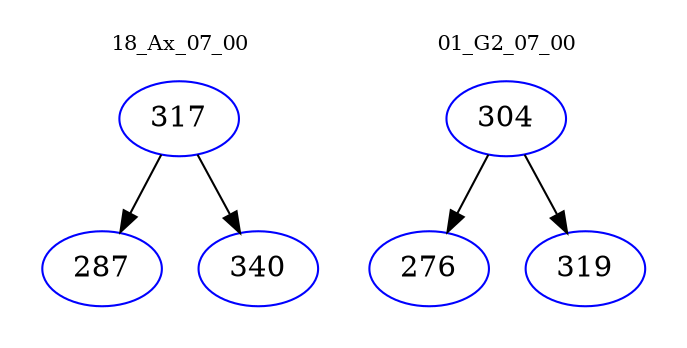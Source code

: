 digraph{
subgraph cluster_0 {
color = white
label = "18_Ax_07_00";
fontsize=10;
T0_317 [label="317", color="blue"]
T0_317 -> T0_287 [color="black"]
T0_287 [label="287", color="blue"]
T0_317 -> T0_340 [color="black"]
T0_340 [label="340", color="blue"]
}
subgraph cluster_1 {
color = white
label = "01_G2_07_00";
fontsize=10;
T1_304 [label="304", color="blue"]
T1_304 -> T1_276 [color="black"]
T1_276 [label="276", color="blue"]
T1_304 -> T1_319 [color="black"]
T1_319 [label="319", color="blue"]
}
}
